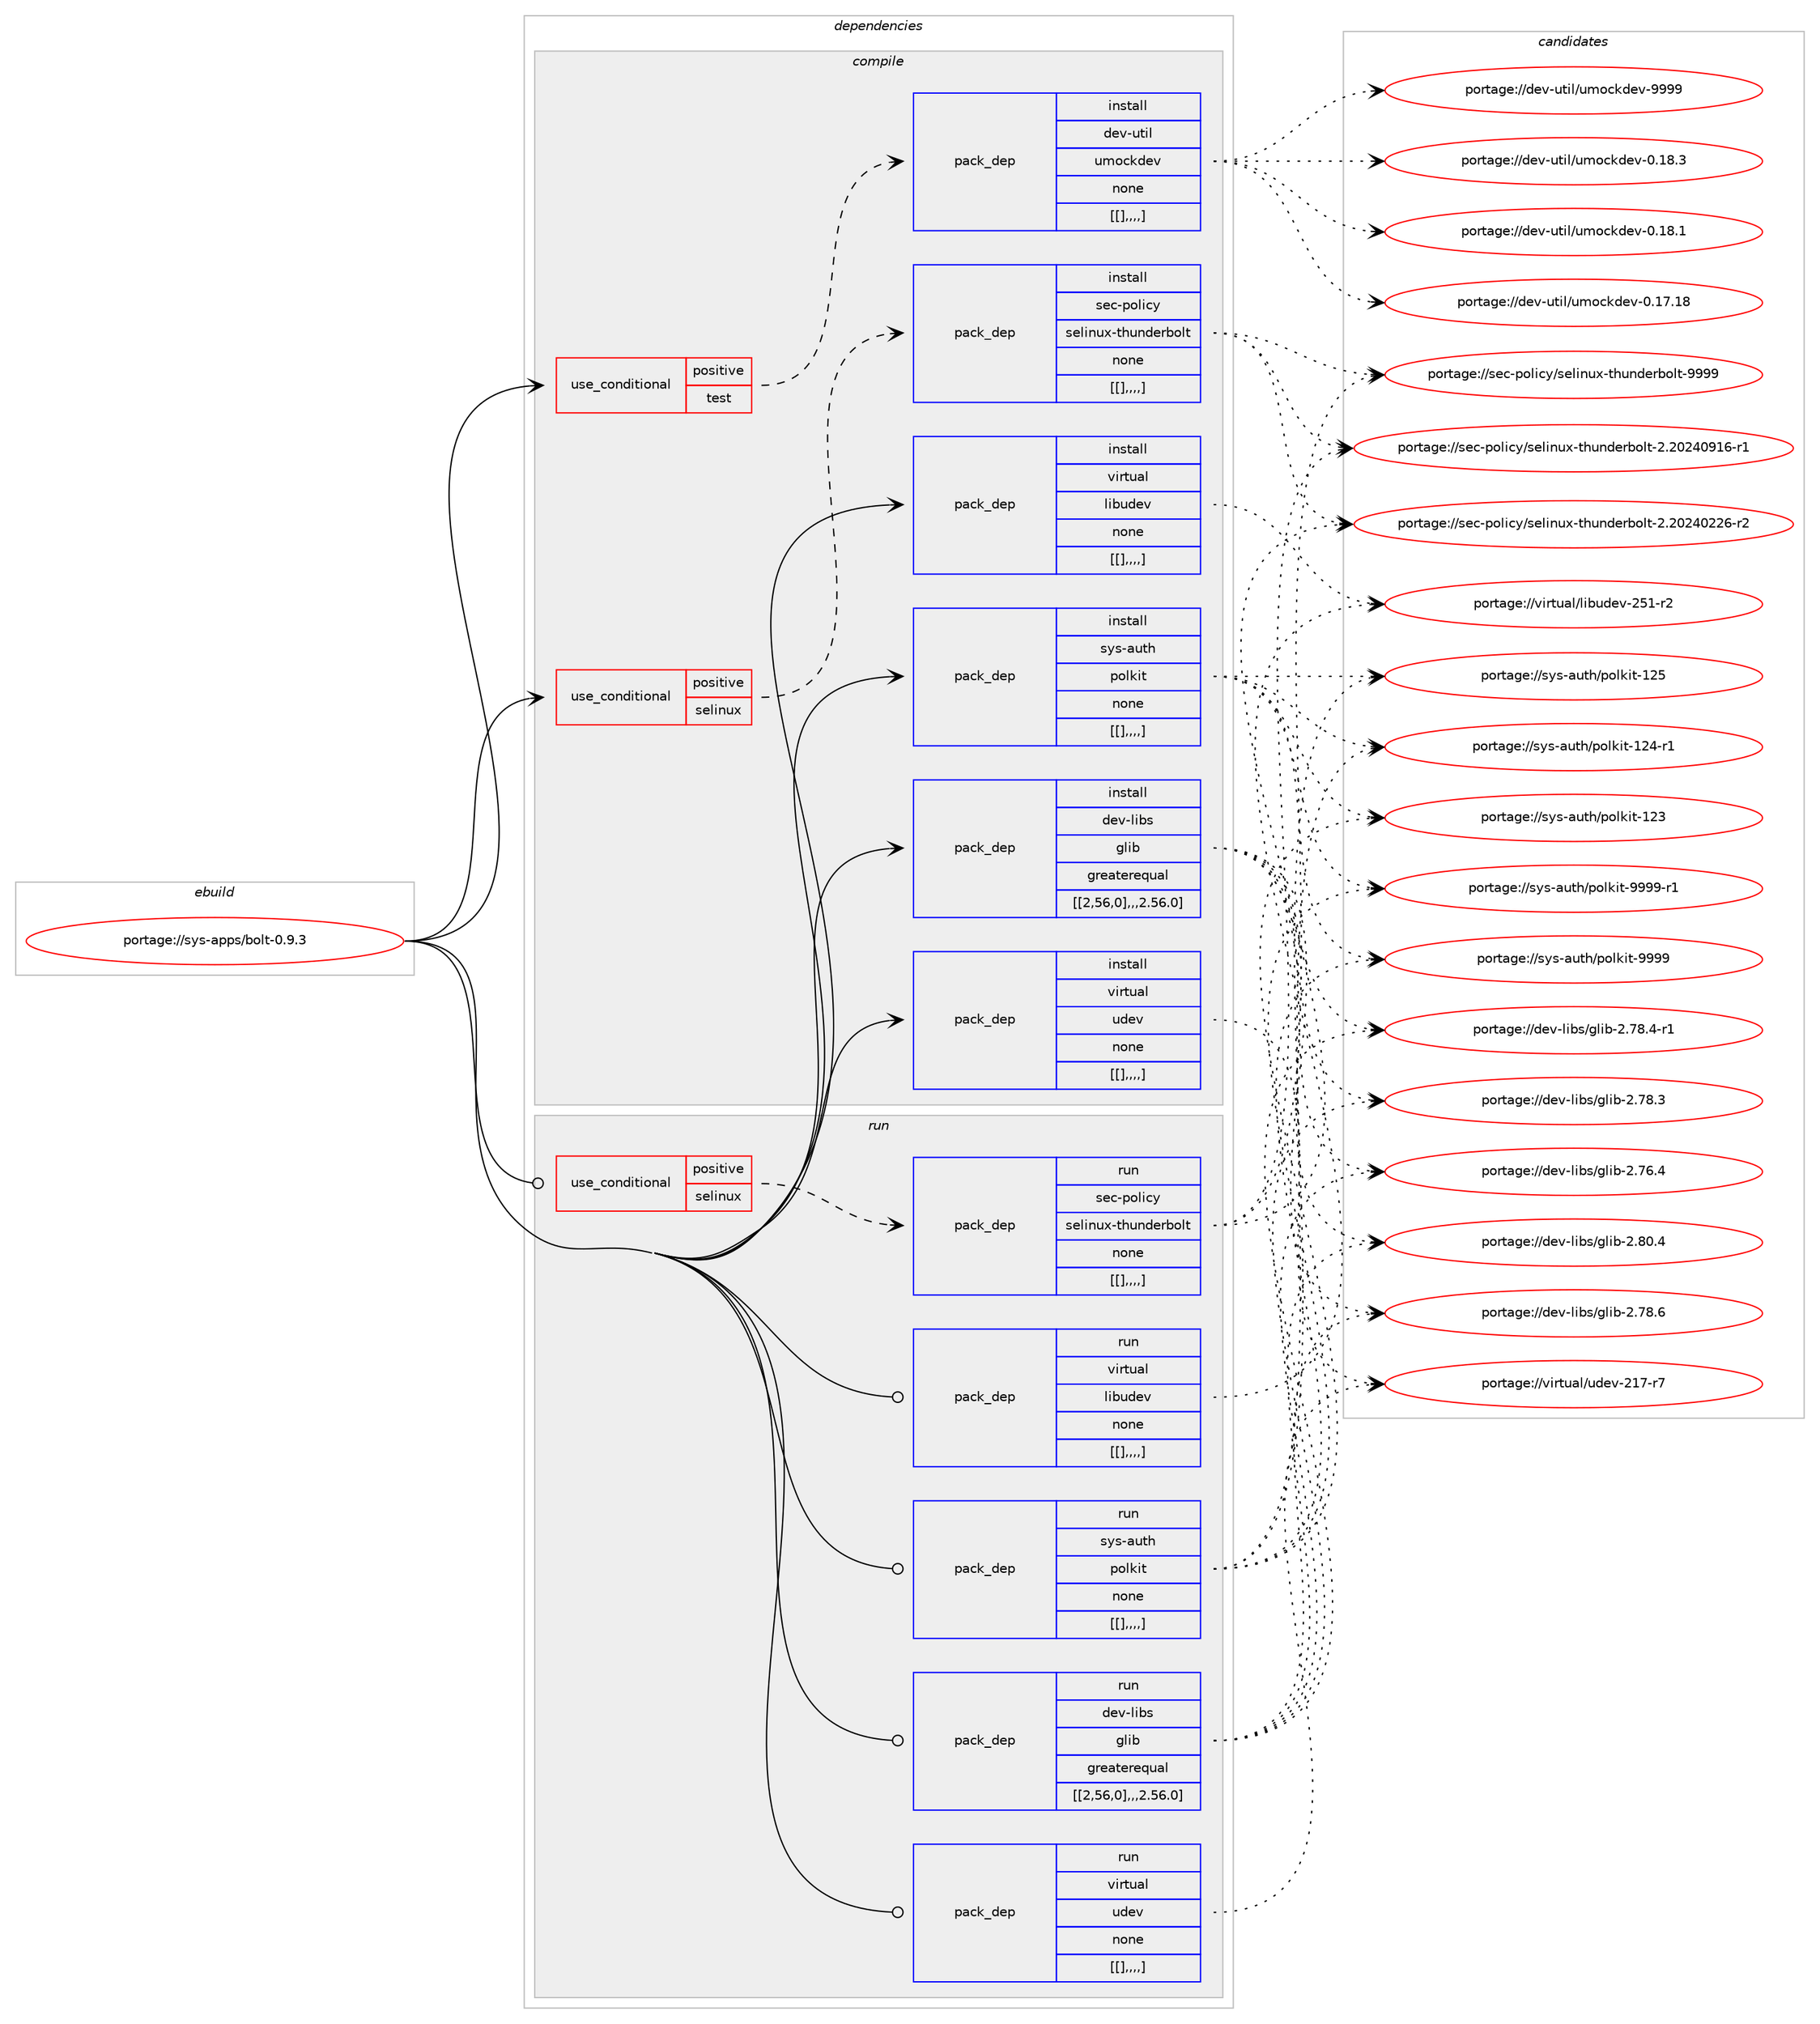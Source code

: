 digraph prolog {

# *************
# Graph options
# *************

newrank=true;
concentrate=true;
compound=true;
graph [rankdir=LR,fontname=Helvetica,fontsize=10,ranksep=1.5];#, ranksep=2.5, nodesep=0.2];
edge  [arrowhead=vee];
node  [fontname=Helvetica,fontsize=10];

# **********
# The ebuild
# **********

subgraph cluster_leftcol {
color=gray;
label=<<i>ebuild</i>>;
id [label="portage://sys-apps/bolt-0.9.3", color=red, width=4, href="../sys-apps/bolt-0.9.3.svg"];
}

# ****************
# The dependencies
# ****************

subgraph cluster_midcol {
color=gray;
label=<<i>dependencies</i>>;
subgraph cluster_compile {
fillcolor="#eeeeee";
style=filled;
label=<<i>compile</i>>;
subgraph cond116854 {
dependency441544 [label=<<TABLE BORDER="0" CELLBORDER="1" CELLSPACING="0" CELLPADDING="4"><TR><TD ROWSPAN="3" CELLPADDING="10">use_conditional</TD></TR><TR><TD>positive</TD></TR><TR><TD>selinux</TD></TR></TABLE>>, shape=none, color=red];
subgraph pack321498 {
dependency441547 [label=<<TABLE BORDER="0" CELLBORDER="1" CELLSPACING="0" CELLPADDING="4" WIDTH="220"><TR><TD ROWSPAN="6" CELLPADDING="30">pack_dep</TD></TR><TR><TD WIDTH="110">install</TD></TR><TR><TD>sec-policy</TD></TR><TR><TD>selinux-thunderbolt</TD></TR><TR><TD>none</TD></TR><TR><TD>[[],,,,]</TD></TR></TABLE>>, shape=none, color=blue];
}
dependency441544:e -> dependency441547:w [weight=20,style="dashed",arrowhead="vee"];
}
id:e -> dependency441544:w [weight=20,style="solid",arrowhead="vee"];
subgraph cond116855 {
dependency441551 [label=<<TABLE BORDER="0" CELLBORDER="1" CELLSPACING="0" CELLPADDING="4"><TR><TD ROWSPAN="3" CELLPADDING="10">use_conditional</TD></TR><TR><TD>positive</TD></TR><TR><TD>test</TD></TR></TABLE>>, shape=none, color=red];
subgraph pack321502 {
dependency441552 [label=<<TABLE BORDER="0" CELLBORDER="1" CELLSPACING="0" CELLPADDING="4" WIDTH="220"><TR><TD ROWSPAN="6" CELLPADDING="30">pack_dep</TD></TR><TR><TD WIDTH="110">install</TD></TR><TR><TD>dev-util</TD></TR><TR><TD>umockdev</TD></TR><TR><TD>none</TD></TR><TR><TD>[[],,,,]</TD></TR></TABLE>>, shape=none, color=blue];
}
dependency441551:e -> dependency441552:w [weight=20,style="dashed",arrowhead="vee"];
}
id:e -> dependency441551:w [weight=20,style="solid",arrowhead="vee"];
subgraph pack321507 {
dependency441559 [label=<<TABLE BORDER="0" CELLBORDER="1" CELLSPACING="0" CELLPADDING="4" WIDTH="220"><TR><TD ROWSPAN="6" CELLPADDING="30">pack_dep</TD></TR><TR><TD WIDTH="110">install</TD></TR><TR><TD>dev-libs</TD></TR><TR><TD>glib</TD></TR><TR><TD>greaterequal</TD></TR><TR><TD>[[2,56,0],,,2.56.0]</TD></TR></TABLE>>, shape=none, color=blue];
}
id:e -> dependency441559:w [weight=20,style="solid",arrowhead="vee"];
subgraph pack321513 {
dependency441564 [label=<<TABLE BORDER="0" CELLBORDER="1" CELLSPACING="0" CELLPADDING="4" WIDTH="220"><TR><TD ROWSPAN="6" CELLPADDING="30">pack_dep</TD></TR><TR><TD WIDTH="110">install</TD></TR><TR><TD>sys-auth</TD></TR><TR><TD>polkit</TD></TR><TR><TD>none</TD></TR><TR><TD>[[],,,,]</TD></TR></TABLE>>, shape=none, color=blue];
}
id:e -> dependency441564:w [weight=20,style="solid",arrowhead="vee"];
subgraph pack321517 {
dependency441569 [label=<<TABLE BORDER="0" CELLBORDER="1" CELLSPACING="0" CELLPADDING="4" WIDTH="220"><TR><TD ROWSPAN="6" CELLPADDING="30">pack_dep</TD></TR><TR><TD WIDTH="110">install</TD></TR><TR><TD>virtual</TD></TR><TR><TD>libudev</TD></TR><TR><TD>none</TD></TR><TR><TD>[[],,,,]</TD></TR></TABLE>>, shape=none, color=blue];
}
id:e -> dependency441569:w [weight=20,style="solid",arrowhead="vee"];
subgraph pack321519 {
dependency441576 [label=<<TABLE BORDER="0" CELLBORDER="1" CELLSPACING="0" CELLPADDING="4" WIDTH="220"><TR><TD ROWSPAN="6" CELLPADDING="30">pack_dep</TD></TR><TR><TD WIDTH="110">install</TD></TR><TR><TD>virtual</TD></TR><TR><TD>udev</TD></TR><TR><TD>none</TD></TR><TR><TD>[[],,,,]</TD></TR></TABLE>>, shape=none, color=blue];
}
id:e -> dependency441576:w [weight=20,style="solid",arrowhead="vee"];
}
subgraph cluster_compileandrun {
fillcolor="#eeeeee";
style=filled;
label=<<i>compile and run</i>>;
}
subgraph cluster_run {
fillcolor="#eeeeee";
style=filled;
label=<<i>run</i>>;
subgraph cond116863 {
dependency441585 [label=<<TABLE BORDER="0" CELLBORDER="1" CELLSPACING="0" CELLPADDING="4"><TR><TD ROWSPAN="3" CELLPADDING="10">use_conditional</TD></TR><TR><TD>positive</TD></TR><TR><TD>selinux</TD></TR></TABLE>>, shape=none, color=red];
subgraph pack321531 {
dependency441591 [label=<<TABLE BORDER="0" CELLBORDER="1" CELLSPACING="0" CELLPADDING="4" WIDTH="220"><TR><TD ROWSPAN="6" CELLPADDING="30">pack_dep</TD></TR><TR><TD WIDTH="110">run</TD></TR><TR><TD>sec-policy</TD></TR><TR><TD>selinux-thunderbolt</TD></TR><TR><TD>none</TD></TR><TR><TD>[[],,,,]</TD></TR></TABLE>>, shape=none, color=blue];
}
dependency441585:e -> dependency441591:w [weight=20,style="dashed",arrowhead="vee"];
}
id:e -> dependency441585:w [weight=20,style="solid",arrowhead="odot"];
subgraph pack321539 {
dependency441598 [label=<<TABLE BORDER="0" CELLBORDER="1" CELLSPACING="0" CELLPADDING="4" WIDTH="220"><TR><TD ROWSPAN="6" CELLPADDING="30">pack_dep</TD></TR><TR><TD WIDTH="110">run</TD></TR><TR><TD>dev-libs</TD></TR><TR><TD>glib</TD></TR><TR><TD>greaterequal</TD></TR><TR><TD>[[2,56,0],,,2.56.0]</TD></TR></TABLE>>, shape=none, color=blue];
}
id:e -> dependency441598:w [weight=20,style="solid",arrowhead="odot"];
subgraph pack321542 {
dependency441604 [label=<<TABLE BORDER="0" CELLBORDER="1" CELLSPACING="0" CELLPADDING="4" WIDTH="220"><TR><TD ROWSPAN="6" CELLPADDING="30">pack_dep</TD></TR><TR><TD WIDTH="110">run</TD></TR><TR><TD>sys-auth</TD></TR><TR><TD>polkit</TD></TR><TR><TD>none</TD></TR><TR><TD>[[],,,,]</TD></TR></TABLE>>, shape=none, color=blue];
}
id:e -> dependency441604:w [weight=20,style="solid",arrowhead="odot"];
subgraph pack321546 {
dependency441609 [label=<<TABLE BORDER="0" CELLBORDER="1" CELLSPACING="0" CELLPADDING="4" WIDTH="220"><TR><TD ROWSPAN="6" CELLPADDING="30">pack_dep</TD></TR><TR><TD WIDTH="110">run</TD></TR><TR><TD>virtual</TD></TR><TR><TD>libudev</TD></TR><TR><TD>none</TD></TR><TR><TD>[[],,,,]</TD></TR></TABLE>>, shape=none, color=blue];
}
id:e -> dependency441609:w [weight=20,style="solid",arrowhead="odot"];
subgraph pack321550 {
dependency441614 [label=<<TABLE BORDER="0" CELLBORDER="1" CELLSPACING="0" CELLPADDING="4" WIDTH="220"><TR><TD ROWSPAN="6" CELLPADDING="30">pack_dep</TD></TR><TR><TD WIDTH="110">run</TD></TR><TR><TD>virtual</TD></TR><TR><TD>udev</TD></TR><TR><TD>none</TD></TR><TR><TD>[[],,,,]</TD></TR></TABLE>>, shape=none, color=blue];
}
id:e -> dependency441614:w [weight=20,style="solid",arrowhead="odot"];
}
}

# **************
# The candidates
# **************

subgraph cluster_choices {
rank=same;
color=gray;
label=<<i>candidates</i>>;

subgraph choice321507 {
color=black;
nodesep=1;
choice1151019945112111108105991214711510110810511011712045116104117110100101114981111081164557575757 [label="portage://sec-policy/selinux-thunderbolt-9999", color=red, width=4,href="../sec-policy/selinux-thunderbolt-9999.svg"];
choice11510199451121111081059912147115101108105110117120451161041171101001011149811110811645504650485052485749544511449 [label="portage://sec-policy/selinux-thunderbolt-2.20240916-r1", color=red, width=4,href="../sec-policy/selinux-thunderbolt-2.20240916-r1.svg"];
choice11510199451121111081059912147115101108105110117120451161041171101001011149811110811645504650485052485050544511450 [label="portage://sec-policy/selinux-thunderbolt-2.20240226-r2", color=red, width=4,href="../sec-policy/selinux-thunderbolt-2.20240226-r2.svg"];
dependency441547:e -> choice1151019945112111108105991214711510110810511011712045116104117110100101114981111081164557575757:w [style=dotted,weight="100"];
dependency441547:e -> choice11510199451121111081059912147115101108105110117120451161041171101001011149811110811645504650485052485749544511449:w [style=dotted,weight="100"];
dependency441547:e -> choice11510199451121111081059912147115101108105110117120451161041171101001011149811110811645504650485052485050544511450:w [style=dotted,weight="100"];
}
subgraph choice321516 {
color=black;
nodesep=1;
choice1001011184511711610510847117109111991071001011184557575757 [label="portage://dev-util/umockdev-9999", color=red, width=4,href="../dev-util/umockdev-9999.svg"];
choice10010111845117116105108471171091119910710010111845484649564651 [label="portage://dev-util/umockdev-0.18.3", color=red, width=4,href="../dev-util/umockdev-0.18.3.svg"];
choice10010111845117116105108471171091119910710010111845484649564649 [label="portage://dev-util/umockdev-0.18.1", color=red, width=4,href="../dev-util/umockdev-0.18.1.svg"];
choice1001011184511711610510847117109111991071001011184548464955464956 [label="portage://dev-util/umockdev-0.17.18", color=red, width=4,href="../dev-util/umockdev-0.17.18.svg"];
dependency441552:e -> choice1001011184511711610510847117109111991071001011184557575757:w [style=dotted,weight="100"];
dependency441552:e -> choice10010111845117116105108471171091119910710010111845484649564651:w [style=dotted,weight="100"];
dependency441552:e -> choice10010111845117116105108471171091119910710010111845484649564649:w [style=dotted,weight="100"];
dependency441552:e -> choice1001011184511711610510847117109111991071001011184548464955464956:w [style=dotted,weight="100"];
}
subgraph choice321524 {
color=black;
nodesep=1;
choice1001011184510810598115471031081059845504656484652 [label="portage://dev-libs/glib-2.80.4", color=red, width=4,href="../dev-libs/glib-2.80.4.svg"];
choice1001011184510810598115471031081059845504655564654 [label="portage://dev-libs/glib-2.78.6", color=red, width=4,href="../dev-libs/glib-2.78.6.svg"];
choice10010111845108105981154710310810598455046555646524511449 [label="portage://dev-libs/glib-2.78.4-r1", color=red, width=4,href="../dev-libs/glib-2.78.4-r1.svg"];
choice1001011184510810598115471031081059845504655564651 [label="portage://dev-libs/glib-2.78.3", color=red, width=4,href="../dev-libs/glib-2.78.3.svg"];
choice1001011184510810598115471031081059845504655544652 [label="portage://dev-libs/glib-2.76.4", color=red, width=4,href="../dev-libs/glib-2.76.4.svg"];
dependency441559:e -> choice1001011184510810598115471031081059845504656484652:w [style=dotted,weight="100"];
dependency441559:e -> choice1001011184510810598115471031081059845504655564654:w [style=dotted,weight="100"];
dependency441559:e -> choice10010111845108105981154710310810598455046555646524511449:w [style=dotted,weight="100"];
dependency441559:e -> choice1001011184510810598115471031081059845504655564651:w [style=dotted,weight="100"];
dependency441559:e -> choice1001011184510810598115471031081059845504655544652:w [style=dotted,weight="100"];
}
subgraph choice321533 {
color=black;
nodesep=1;
choice11512111545971171161044711211110810710511645575757574511449 [label="portage://sys-auth/polkit-9999-r1", color=red, width=4,href="../sys-auth/polkit-9999-r1.svg"];
choice1151211154597117116104471121111081071051164557575757 [label="portage://sys-auth/polkit-9999", color=red, width=4,href="../sys-auth/polkit-9999.svg"];
choice11512111545971171161044711211110810710511645495053 [label="portage://sys-auth/polkit-125", color=red, width=4,href="../sys-auth/polkit-125.svg"];
choice115121115459711711610447112111108107105116454950524511449 [label="portage://sys-auth/polkit-124-r1", color=red, width=4,href="../sys-auth/polkit-124-r1.svg"];
choice11512111545971171161044711211110810710511645495051 [label="portage://sys-auth/polkit-123", color=red, width=4,href="../sys-auth/polkit-123.svg"];
dependency441564:e -> choice11512111545971171161044711211110810710511645575757574511449:w [style=dotted,weight="100"];
dependency441564:e -> choice1151211154597117116104471121111081071051164557575757:w [style=dotted,weight="100"];
dependency441564:e -> choice11512111545971171161044711211110810710511645495053:w [style=dotted,weight="100"];
dependency441564:e -> choice115121115459711711610447112111108107105116454950524511449:w [style=dotted,weight="100"];
dependency441564:e -> choice11512111545971171161044711211110810710511645495051:w [style=dotted,weight="100"];
}
subgraph choice321537 {
color=black;
nodesep=1;
choice118105114116117971084710810598117100101118455053494511450 [label="portage://virtual/libudev-251-r2", color=red, width=4,href="../virtual/libudev-251-r2.svg"];
dependency441569:e -> choice118105114116117971084710810598117100101118455053494511450:w [style=dotted,weight="100"];
}
subgraph choice321539 {
color=black;
nodesep=1;
choice1181051141161179710847117100101118455049554511455 [label="portage://virtual/udev-217-r7", color=red, width=4,href="../virtual/udev-217-r7.svg"];
dependency441576:e -> choice1181051141161179710847117100101118455049554511455:w [style=dotted,weight="100"];
}
subgraph choice321540 {
color=black;
nodesep=1;
choice1151019945112111108105991214711510110810511011712045116104117110100101114981111081164557575757 [label="portage://sec-policy/selinux-thunderbolt-9999", color=red, width=4,href="../sec-policy/selinux-thunderbolt-9999.svg"];
choice11510199451121111081059912147115101108105110117120451161041171101001011149811110811645504650485052485749544511449 [label="portage://sec-policy/selinux-thunderbolt-2.20240916-r1", color=red, width=4,href="../sec-policy/selinux-thunderbolt-2.20240916-r1.svg"];
choice11510199451121111081059912147115101108105110117120451161041171101001011149811110811645504650485052485050544511450 [label="portage://sec-policy/selinux-thunderbolt-2.20240226-r2", color=red, width=4,href="../sec-policy/selinux-thunderbolt-2.20240226-r2.svg"];
dependency441591:e -> choice1151019945112111108105991214711510110810511011712045116104117110100101114981111081164557575757:w [style=dotted,weight="100"];
dependency441591:e -> choice11510199451121111081059912147115101108105110117120451161041171101001011149811110811645504650485052485749544511449:w [style=dotted,weight="100"];
dependency441591:e -> choice11510199451121111081059912147115101108105110117120451161041171101001011149811110811645504650485052485050544511450:w [style=dotted,weight="100"];
}
subgraph choice321542 {
color=black;
nodesep=1;
choice1001011184510810598115471031081059845504656484652 [label="portage://dev-libs/glib-2.80.4", color=red, width=4,href="../dev-libs/glib-2.80.4.svg"];
choice1001011184510810598115471031081059845504655564654 [label="portage://dev-libs/glib-2.78.6", color=red, width=4,href="../dev-libs/glib-2.78.6.svg"];
choice10010111845108105981154710310810598455046555646524511449 [label="portage://dev-libs/glib-2.78.4-r1", color=red, width=4,href="../dev-libs/glib-2.78.4-r1.svg"];
choice1001011184510810598115471031081059845504655564651 [label="portage://dev-libs/glib-2.78.3", color=red, width=4,href="../dev-libs/glib-2.78.3.svg"];
choice1001011184510810598115471031081059845504655544652 [label="portage://dev-libs/glib-2.76.4", color=red, width=4,href="../dev-libs/glib-2.76.4.svg"];
dependency441598:e -> choice1001011184510810598115471031081059845504656484652:w [style=dotted,weight="100"];
dependency441598:e -> choice1001011184510810598115471031081059845504655564654:w [style=dotted,weight="100"];
dependency441598:e -> choice10010111845108105981154710310810598455046555646524511449:w [style=dotted,weight="100"];
dependency441598:e -> choice1001011184510810598115471031081059845504655564651:w [style=dotted,weight="100"];
dependency441598:e -> choice1001011184510810598115471031081059845504655544652:w [style=dotted,weight="100"];
}
subgraph choice321544 {
color=black;
nodesep=1;
choice11512111545971171161044711211110810710511645575757574511449 [label="portage://sys-auth/polkit-9999-r1", color=red, width=4,href="../sys-auth/polkit-9999-r1.svg"];
choice1151211154597117116104471121111081071051164557575757 [label="portage://sys-auth/polkit-9999", color=red, width=4,href="../sys-auth/polkit-9999.svg"];
choice11512111545971171161044711211110810710511645495053 [label="portage://sys-auth/polkit-125", color=red, width=4,href="../sys-auth/polkit-125.svg"];
choice115121115459711711610447112111108107105116454950524511449 [label="portage://sys-auth/polkit-124-r1", color=red, width=4,href="../sys-auth/polkit-124-r1.svg"];
choice11512111545971171161044711211110810710511645495051 [label="portage://sys-auth/polkit-123", color=red, width=4,href="../sys-auth/polkit-123.svg"];
dependency441604:e -> choice11512111545971171161044711211110810710511645575757574511449:w [style=dotted,weight="100"];
dependency441604:e -> choice1151211154597117116104471121111081071051164557575757:w [style=dotted,weight="100"];
dependency441604:e -> choice11512111545971171161044711211110810710511645495053:w [style=dotted,weight="100"];
dependency441604:e -> choice115121115459711711610447112111108107105116454950524511449:w [style=dotted,weight="100"];
dependency441604:e -> choice11512111545971171161044711211110810710511645495051:w [style=dotted,weight="100"];
}
subgraph choice321548 {
color=black;
nodesep=1;
choice118105114116117971084710810598117100101118455053494511450 [label="portage://virtual/libudev-251-r2", color=red, width=4,href="../virtual/libudev-251-r2.svg"];
dependency441609:e -> choice118105114116117971084710810598117100101118455053494511450:w [style=dotted,weight="100"];
}
subgraph choice321550 {
color=black;
nodesep=1;
choice1181051141161179710847117100101118455049554511455 [label="portage://virtual/udev-217-r7", color=red, width=4,href="../virtual/udev-217-r7.svg"];
dependency441614:e -> choice1181051141161179710847117100101118455049554511455:w [style=dotted,weight="100"];
}
}

}
